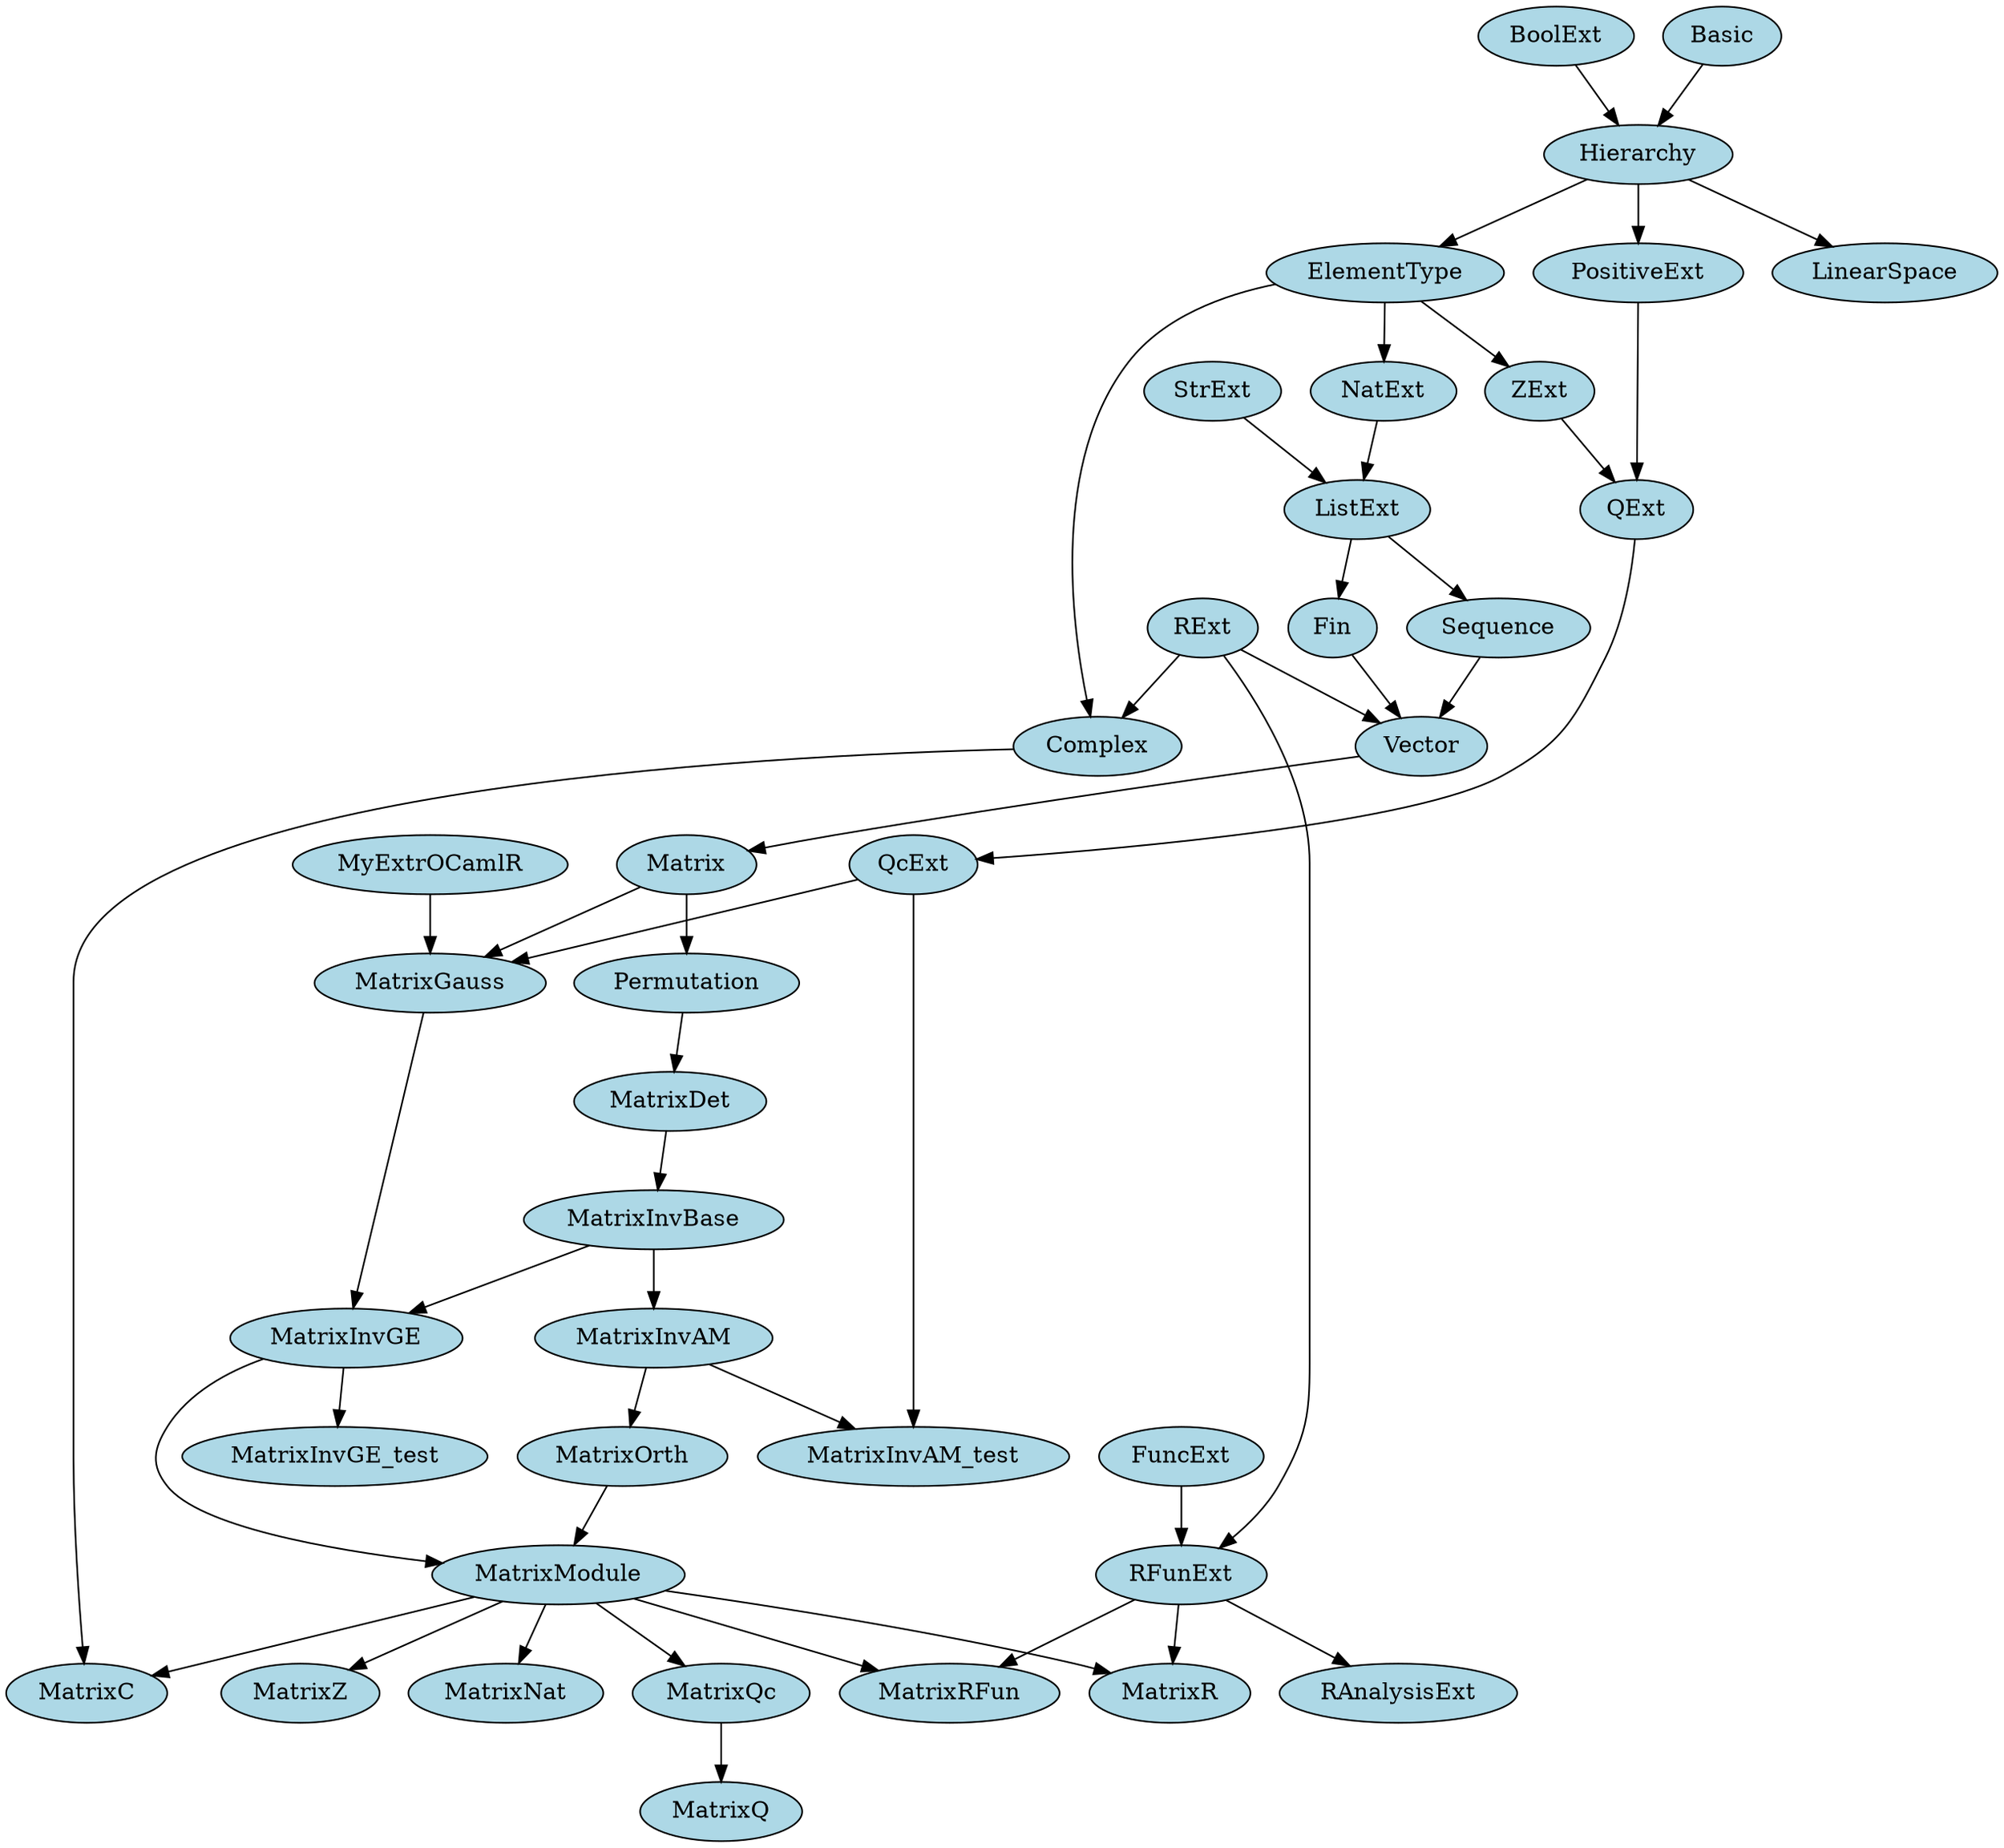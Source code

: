 digraph dependencies {
"FinMatrix.Matrix.MatrixInvGE_test"[label="MatrixInvGE_test"
	, style=filled, fillcolor=lightblue 
	, URL="FinMatrix.Matrix.MatrixInvGE_test.html"]
"FinMatrix.Matrix.MatrixInvAM_test"[label="MatrixInvAM_test"
	, style=filled, fillcolor=lightblue 
	, URL="FinMatrix.Matrix.MatrixInvAM_test.html"]
"FinMatrix.Matrix.MatrixRFun"[label="MatrixRFun"
	, style=filled, fillcolor=lightblue 
	, URL="FinMatrix.Matrix.MatrixRFun.html"]
"FinMatrix.Matrix.MatrixC"[label="MatrixC"
	, style=filled, fillcolor=lightblue 
	, URL="FinMatrix.Matrix.MatrixC.html"]
"FinMatrix.Matrix.MatrixR"[label="MatrixR"
	, style=filled, fillcolor=lightblue 
	, URL="FinMatrix.Matrix.MatrixR.html"]
"FinMatrix.Matrix.MatrixQc"[label="MatrixQc"
	, style=filled, fillcolor=lightblue 
	, URL="FinMatrix.Matrix.MatrixQc.html"]
"FinMatrix.Matrix.MatrixQ"[label="MatrixQ"
	, style=filled, fillcolor=lightblue 
	, URL="FinMatrix.Matrix.MatrixQ.html"]
"FinMatrix.Matrix.MatrixZ"[label="MatrixZ"
	, style=filled, fillcolor=lightblue 
	, URL="FinMatrix.Matrix.MatrixZ.html"]
"FinMatrix.Matrix.MatrixNat"[label="MatrixNat"
	, style=filled, fillcolor=lightblue 
	, URL="FinMatrix.Matrix.MatrixNat.html"]
"FinMatrix.Matrix.MatrixModule"[label="MatrixModule"
	, style=filled, fillcolor=lightblue 
	, URL="FinMatrix.Matrix.MatrixModule.html"]
"FinMatrix.Matrix.ElementType"[label="ElementType"
	, style=filled, fillcolor=lightblue 
	, URL="FinMatrix.Matrix.ElementType.html"]
"FinMatrix.Matrix.MatrixOrth"[label="MatrixOrth"
	, style=filled, fillcolor=lightblue 
	, URL="FinMatrix.Matrix.MatrixOrth.html"]
"FinMatrix.Matrix.MatrixInvGE"[label="MatrixInvGE"
	, style=filled, fillcolor=lightblue 
	, URL="FinMatrix.Matrix.MatrixInvGE.html"]
"FinMatrix.Matrix.MatrixInvAM"[label="MatrixInvAM"
	, style=filled, fillcolor=lightblue 
	, URL="FinMatrix.Matrix.MatrixInvAM.html"]
"FinMatrix.Matrix.MatrixInvBase"[label="MatrixInvBase"
	, style=filled, fillcolor=lightblue 
	, URL="FinMatrix.Matrix.MatrixInvBase.html"]
"FinMatrix.Matrix.MatrixGauss"[label="MatrixGauss"
	, style=filled, fillcolor=lightblue 
	, URL="FinMatrix.Matrix.MatrixGauss.html"]
"FinMatrix.Matrix.MatrixDet"[label="MatrixDet"
	, style=filled, fillcolor=lightblue 
	, URL="FinMatrix.Matrix.MatrixDet.html"]
"FinMatrix.Matrix.Permutation"[label="Permutation"
	, style=filled, fillcolor=lightblue 
	, URL="FinMatrix.Matrix.Permutation.html"]
"FinMatrix.Matrix.Matrix"[label="Matrix"
	, style=filled, fillcolor=lightblue 
	, URL="FinMatrix.Matrix.Matrix.html"]
"FinMatrix.Matrix.Vector"[label="Vector"
	, style=filled, fillcolor=lightblue 
	, URL="FinMatrix.Matrix.Vector.html"]
"FinMatrix.Matrix.Sequence"[label="Sequence"
	, style=filled, fillcolor=lightblue 
	, URL="FinMatrix.Matrix.Sequence.html"]
"FinMatrix.Matrix.Fin"[label="Fin"
	, style=filled, fillcolor=lightblue 
	, URL="FinMatrix.Matrix.Fin.html"]
"FinMatrix.CoqExt.MyExtrOCamlR"[label="MyExtrOCamlR"
	, style=filled, fillcolor=lightblue 
	, URL="FinMatrix.CoqExt.MyExtrOCamlR.html"]
"FinMatrix.CoqExt.LinearSpace"[label="LinearSpace"
	, style=filled, fillcolor=lightblue 
	, URL="FinMatrix.CoqExt.LinearSpace.html"]
"FinMatrix.CoqExt.Complex"[label="Complex"
	, style=filled, fillcolor=lightblue 
	, URL="FinMatrix.CoqExt.Complex.html"]
"FinMatrix.CoqExt.RAnalysisExt"[label="RAnalysisExt"
	, style=filled, fillcolor=lightblue 
	, URL="FinMatrix.CoqExt.RAnalysisExt.html"]
"FinMatrix.CoqExt.RFunExt"[label="RFunExt"
	, style=filled, fillcolor=lightblue 
	, URL="FinMatrix.CoqExt.RFunExt.html"]
"FinMatrix.CoqExt.RExt"[label="RExt"
	, style=filled, fillcolor=lightblue 
	, URL="FinMatrix.CoqExt.RExt.html"]
"FinMatrix.CoqExt.QcExt"[label="QcExt"
	, style=filled, fillcolor=lightblue 
	, URL="FinMatrix.CoqExt.QcExt.html"]
"FinMatrix.CoqExt.QExt"[label="QExt"
	, style=filled, fillcolor=lightblue 
	, URL="FinMatrix.CoqExt.QExt.html"]
"FinMatrix.CoqExt.ZExt"[label="ZExt"
	, style=filled, fillcolor=lightblue 
	, URL="FinMatrix.CoqExt.ZExt.html"]
"FinMatrix.CoqExt.PositiveExt"[label="PositiveExt"
	, style=filled, fillcolor=lightblue 
	, URL="FinMatrix.CoqExt.PositiveExt.html"]
"FinMatrix.CoqExt.NatExt"[label="NatExt"
	, style=filled, fillcolor=lightblue 
	, URL="FinMatrix.CoqExt.NatExt.html"]
"FinMatrix.CoqExt.Hierarchy"[label="Hierarchy"
	, style=filled, fillcolor=lightblue 
	, URL="FinMatrix.CoqExt.Hierarchy.html"]
"FinMatrix.CoqExt.ListExt"[label="ListExt"
	, style=filled, fillcolor=lightblue 
	, URL="FinMatrix.CoqExt.ListExt.html"]
"FinMatrix.CoqExt.StrExt"[label="StrExt"
	, style=filled, fillcolor=lightblue 
	, URL="FinMatrix.CoqExt.StrExt.html"]
"FinMatrix.CoqExt.FuncExt"[label="FuncExt"
	, style=filled, fillcolor=lightblue 
	, URL="FinMatrix.CoqExt.FuncExt.html"]
"FinMatrix.CoqExt.BoolExt"[label="BoolExt"
	, style=filled, fillcolor=lightblue 
	, URL="FinMatrix.CoqExt.BoolExt.html"]
"FinMatrix.CoqExt.Basic"[label="Basic"
	, style=filled, fillcolor=lightblue 
	, URL="FinMatrix.CoqExt.Basic.html"]
"FinMatrix.CoqExt.RExt" -> "FinMatrix.CoqExt.Complex"
"FinMatrix.Matrix.ElementType" -> "FinMatrix.CoqExt.Complex"
"FinMatrix.CoqExt.Basic" -> "FinMatrix.CoqExt.Hierarchy"
"FinMatrix.CoqExt.BoolExt" -> "FinMatrix.CoqExt.Hierarchy"
"FinMatrix.CoqExt.Hierarchy" -> "FinMatrix.CoqExt.LinearSpace"
"FinMatrix.CoqExt.NatExt" -> "FinMatrix.CoqExt.ListExt"
"FinMatrix.CoqExt.StrExt" -> "FinMatrix.CoqExt.ListExt"
"FinMatrix.Matrix.ElementType" -> "FinMatrix.CoqExt.NatExt"
"FinMatrix.CoqExt.Hierarchy" -> "FinMatrix.CoqExt.PositiveExt"
"FinMatrix.CoqExt.PositiveExt" -> "FinMatrix.CoqExt.QExt"
"FinMatrix.CoqExt.ZExt" -> "FinMatrix.CoqExt.QExt"
"FinMatrix.CoqExt.QExt" -> "FinMatrix.CoqExt.QcExt"
"FinMatrix.CoqExt.RFunExt" -> "FinMatrix.CoqExt.RAnalysisExt"
"FinMatrix.CoqExt.FuncExt" -> "FinMatrix.CoqExt.RFunExt"
"FinMatrix.CoqExt.RExt" -> "FinMatrix.CoqExt.RFunExt"
"FinMatrix.Matrix.ElementType" -> "FinMatrix.CoqExt.ZExt"
"FinMatrix.CoqExt.Hierarchy" -> "FinMatrix.Matrix.ElementType"
"FinMatrix.CoqExt.ListExt" -> "FinMatrix.Matrix.Fin"
"FinMatrix.Matrix.Vector" -> "FinMatrix.Matrix.Matrix"
"FinMatrix.CoqExt.Complex" -> "FinMatrix.Matrix.MatrixC"
"FinMatrix.Matrix.MatrixModule" -> "FinMatrix.Matrix.MatrixC"
"FinMatrix.Matrix.Permutation" -> "FinMatrix.Matrix.MatrixDet"
"FinMatrix.CoqExt.MyExtrOCamlR" -> "FinMatrix.Matrix.MatrixGauss"
"FinMatrix.CoqExt.QcExt" -> "FinMatrix.Matrix.MatrixGauss"
"FinMatrix.Matrix.Matrix" -> "FinMatrix.Matrix.MatrixGauss"
"FinMatrix.Matrix.MatrixInvBase" -> "FinMatrix.Matrix.MatrixInvAM"
"FinMatrix.CoqExt.QcExt" -> "FinMatrix.Matrix.MatrixInvAM_test"
"FinMatrix.Matrix.MatrixInvAM" -> "FinMatrix.Matrix.MatrixInvAM_test"
"FinMatrix.Matrix.MatrixDet" -> "FinMatrix.Matrix.MatrixInvBase"
"FinMatrix.Matrix.MatrixGauss" -> "FinMatrix.Matrix.MatrixInvGE"
"FinMatrix.Matrix.MatrixInvBase" -> "FinMatrix.Matrix.MatrixInvGE"
"FinMatrix.Matrix.MatrixInvGE" -> "FinMatrix.Matrix.MatrixInvGE_test"
"FinMatrix.Matrix.MatrixInvGE" -> "FinMatrix.Matrix.MatrixModule"
"FinMatrix.Matrix.MatrixOrth" -> "FinMatrix.Matrix.MatrixModule"
"FinMatrix.Matrix.MatrixModule" -> "FinMatrix.Matrix.MatrixNat"
"FinMatrix.Matrix.MatrixInvAM" -> "FinMatrix.Matrix.MatrixOrth"
"FinMatrix.Matrix.MatrixQc" -> "FinMatrix.Matrix.MatrixQ"
"FinMatrix.Matrix.MatrixModule" -> "FinMatrix.Matrix.MatrixQc"
"FinMatrix.CoqExt.RFunExt" -> "FinMatrix.Matrix.MatrixR"
"FinMatrix.Matrix.MatrixModule" -> "FinMatrix.Matrix.MatrixR"
"FinMatrix.CoqExt.RFunExt" -> "FinMatrix.Matrix.MatrixRFun"
"FinMatrix.Matrix.MatrixModule" -> "FinMatrix.Matrix.MatrixRFun"
"FinMatrix.Matrix.MatrixModule" -> "FinMatrix.Matrix.MatrixZ"
"FinMatrix.Matrix.Matrix" -> "FinMatrix.Matrix.Permutation"
"FinMatrix.CoqExt.ListExt" -> "FinMatrix.Matrix.Sequence"
"FinMatrix.CoqExt.RExt" -> "FinMatrix.Matrix.Vector"
"FinMatrix.Matrix.Fin" -> "FinMatrix.Matrix.Vector"
"FinMatrix.Matrix.Sequence" -> "FinMatrix.Matrix.Vector"
}
